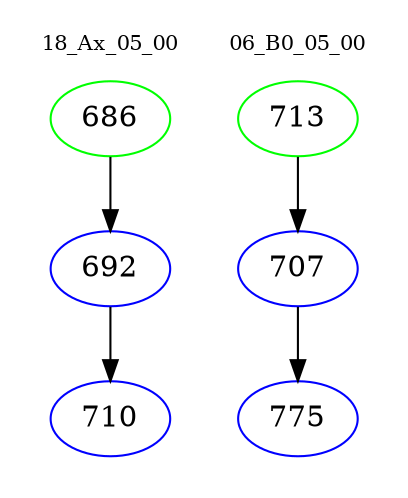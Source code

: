 digraph{
subgraph cluster_0 {
color = white
label = "18_Ax_05_00";
fontsize=10;
T0_686 [label="686", color="green"]
T0_686 -> T0_692 [color="black"]
T0_692 [label="692", color="blue"]
T0_692 -> T0_710 [color="black"]
T0_710 [label="710", color="blue"]
}
subgraph cluster_1 {
color = white
label = "06_B0_05_00";
fontsize=10;
T1_713 [label="713", color="green"]
T1_713 -> T1_707 [color="black"]
T1_707 [label="707", color="blue"]
T1_707 -> T1_775 [color="black"]
T1_775 [label="775", color="blue"]
}
}
